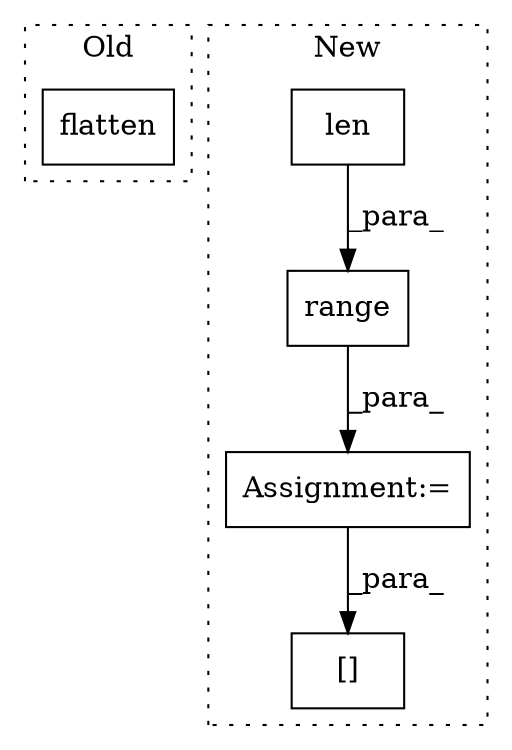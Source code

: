 digraph G {
subgraph cluster0 {
1 [label="flatten" a="32" s="3000,3010" l="8,1" shape="box"];
label = "Old";
style="dotted";
}
subgraph cluster1 {
2 [label="range" a="32" s="3036,3049" l="6,1" shape="box"];
3 [label="Assignment:=" a="7" s="2967,3050" l="61,2" shape="box"];
4 [label="[]" a="2" s="3124,3127" l="2,1" shape="box"];
5 [label="len" a="32" s="3042,3048" l="4,1" shape="box"];
label = "New";
style="dotted";
}
2 -> 3 [label="_para_"];
3 -> 4 [label="_para_"];
5 -> 2 [label="_para_"];
}
